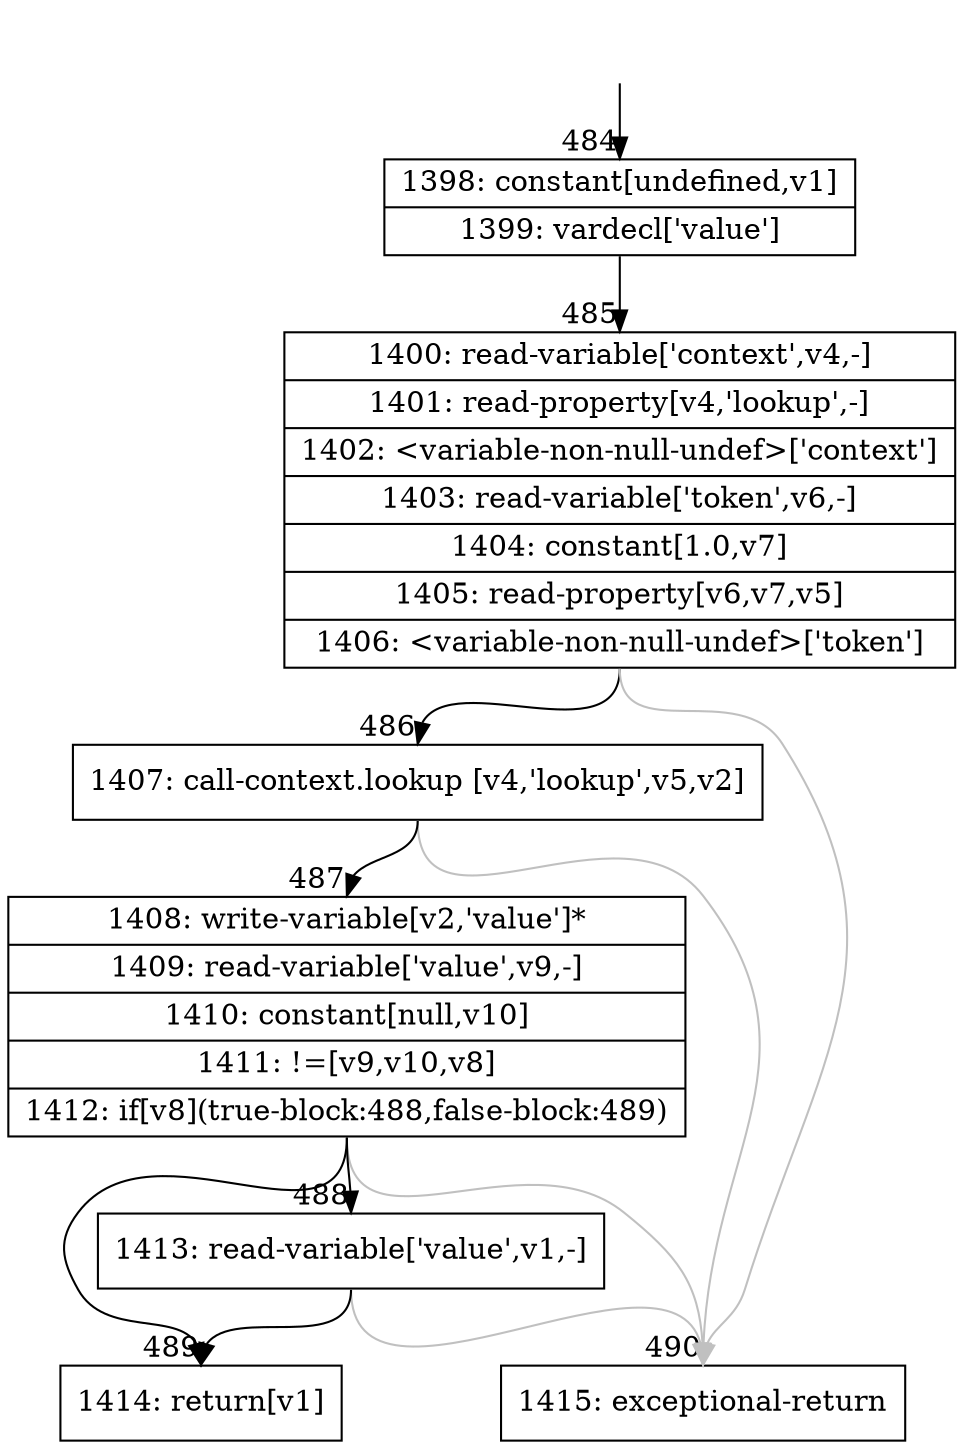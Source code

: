digraph {
rankdir="TD"
BB_entry31[shape=none,label=""];
BB_entry31 -> BB484 [tailport=s, headport=n, headlabel="    484"]
BB484 [shape=record label="{1398: constant[undefined,v1]|1399: vardecl['value']}" ] 
BB484 -> BB485 [tailport=s, headport=n, headlabel="      485"]
BB485 [shape=record label="{1400: read-variable['context',v4,-]|1401: read-property[v4,'lookup',-]|1402: \<variable-non-null-undef\>['context']|1403: read-variable['token',v6,-]|1404: constant[1.0,v7]|1405: read-property[v6,v7,v5]|1406: \<variable-non-null-undef\>['token']}" ] 
BB485 -> BB486 [tailport=s, headport=n, headlabel="      486"]
BB485 -> BB490 [tailport=s, headport=n, color=gray, headlabel="      490"]
BB486 [shape=record label="{1407: call-context.lookup [v4,'lookup',v5,v2]}" ] 
BB486 -> BB487 [tailport=s, headport=n, headlabel="      487"]
BB486 -> BB490 [tailport=s, headport=n, color=gray]
BB487 [shape=record label="{1408: write-variable[v2,'value']*|1409: read-variable['value',v9,-]|1410: constant[null,v10]|1411: !=[v9,v10,v8]|1412: if[v8](true-block:488,false-block:489)}" ] 
BB487 -> BB488 [tailport=s, headport=n, headlabel="      488"]
BB487 -> BB489 [tailport=s, headport=n, headlabel="      489"]
BB487 -> BB490 [tailport=s, headport=n, color=gray]
BB488 [shape=record label="{1413: read-variable['value',v1,-]}" ] 
BB488 -> BB489 [tailport=s, headport=n]
BB488 -> BB490 [tailport=s, headport=n, color=gray]
BB489 [shape=record label="{1414: return[v1]}" ] 
BB490 [shape=record label="{1415: exceptional-return}" ] 
//#$~ 537
}
